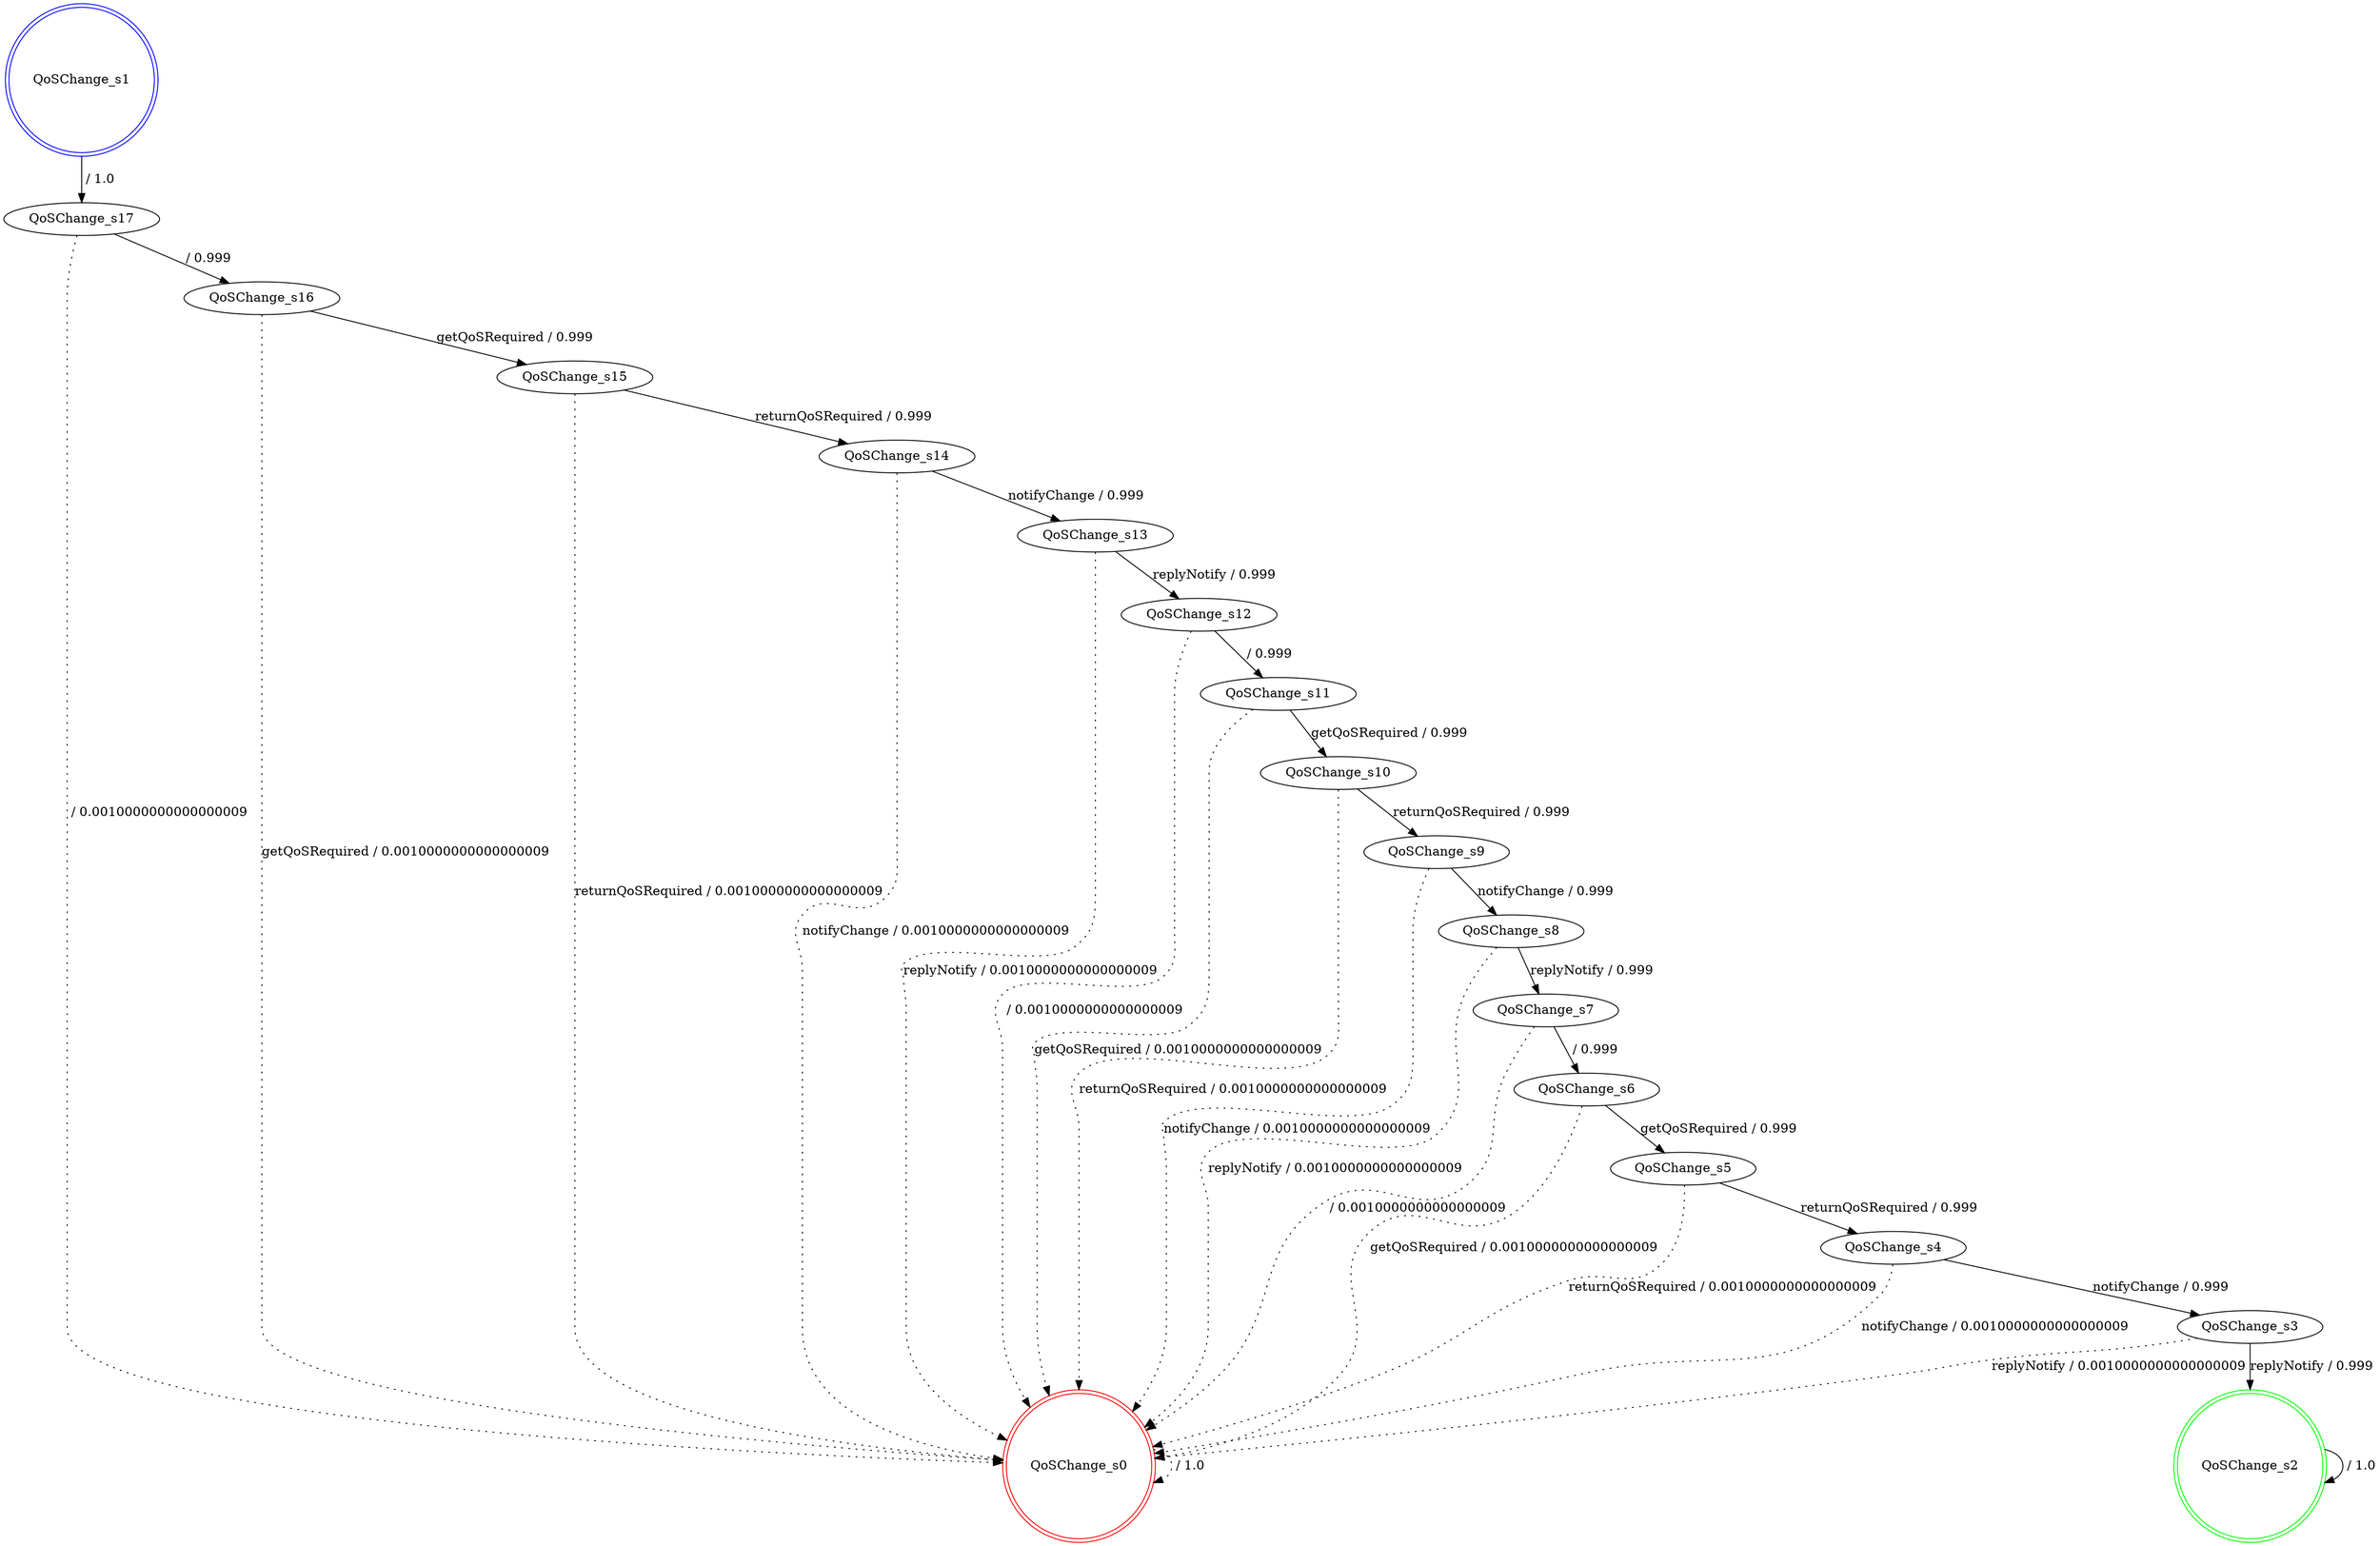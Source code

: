 digraph graphname {
QoSChange_s0 [label="QoSChange_s0",color=red,shape=doublecircle ];
QoSChange_s1 [label="QoSChange_s1",color=blue,shape=doublecircle ];
QoSChange_s2 [label="QoSChange_s2",color=green,shape=doublecircle ];
QoSChange_s3 [label="QoSChange_s3" ];
QoSChange_s4 [label="QoSChange_s4" ];
QoSChange_s5 [label="QoSChange_s5" ];
QoSChange_s6 [label="QoSChange_s6" ];
QoSChange_s7 [label="QoSChange_s7" ];
QoSChange_s8 [label="QoSChange_s8" ];
QoSChange_s9 [label="QoSChange_s9" ];
QoSChange_s10 [label="QoSChange_s10" ];
QoSChange_s11 [label="QoSChange_s11" ];
QoSChange_s12 [label="QoSChange_s12" ];
QoSChange_s13 [label="QoSChange_s13" ];
QoSChange_s14 [label="QoSChange_s14" ];
QoSChange_s15 [label="QoSChange_s15" ];
QoSChange_s16 [label="QoSChange_s16" ];
QoSChange_s17 [label="QoSChange_s17" ];
QoSChange_s0 -> QoSChange_s0 [label=" / 1.0", style=dotted];
QoSChange_s1 -> QoSChange_s17 [label=" / 1.0"];
QoSChange_s2 -> QoSChange_s2 [label=" / 1.0"];
QoSChange_s3 -> QoSChange_s2 [label="replyNotify / 0.999"];
QoSChange_s3 -> QoSChange_s0 [label="replyNotify / 0.0010000000000000009", style=dotted];
QoSChange_s4 -> QoSChange_s3 [label="notifyChange / 0.999"];
QoSChange_s4 -> QoSChange_s0 [label="notifyChange / 0.0010000000000000009", style=dotted];
QoSChange_s5 -> QoSChange_s4 [label="returnQoSRequired / 0.999"];
QoSChange_s5 -> QoSChange_s0 [label="returnQoSRequired / 0.0010000000000000009", style=dotted];
QoSChange_s6 -> QoSChange_s5 [label="getQoSRequired / 0.999"];
QoSChange_s6 -> QoSChange_s0 [label="getQoSRequired / 0.0010000000000000009", style=dotted];
QoSChange_s7 -> QoSChange_s6 [label=" / 0.999"];
QoSChange_s7 -> QoSChange_s0 [label=" / 0.0010000000000000009", style=dotted];
QoSChange_s8 -> QoSChange_s7 [label="replyNotify / 0.999"];
QoSChange_s8 -> QoSChange_s0 [label="replyNotify / 0.0010000000000000009", style=dotted];
QoSChange_s9 -> QoSChange_s8 [label="notifyChange / 0.999"];
QoSChange_s9 -> QoSChange_s0 [label="notifyChange / 0.0010000000000000009", style=dotted];
QoSChange_s10 -> QoSChange_s9 [label="returnQoSRequired / 0.999"];
QoSChange_s10 -> QoSChange_s0 [label="returnQoSRequired / 0.0010000000000000009", style=dotted];
QoSChange_s11 -> QoSChange_s10 [label="getQoSRequired / 0.999"];
QoSChange_s11 -> QoSChange_s0 [label="getQoSRequired / 0.0010000000000000009", style=dotted];
QoSChange_s12 -> QoSChange_s11 [label=" / 0.999"];
QoSChange_s12 -> QoSChange_s0 [label=" / 0.0010000000000000009", style=dotted];
QoSChange_s13 -> QoSChange_s12 [label="replyNotify / 0.999"];
QoSChange_s13 -> QoSChange_s0 [label="replyNotify / 0.0010000000000000009", style=dotted];
QoSChange_s14 -> QoSChange_s13 [label="notifyChange / 0.999"];
QoSChange_s14 -> QoSChange_s0 [label="notifyChange / 0.0010000000000000009", style=dotted];
QoSChange_s15 -> QoSChange_s14 [label="returnQoSRequired / 0.999"];
QoSChange_s15 -> QoSChange_s0 [label="returnQoSRequired / 0.0010000000000000009", style=dotted];
QoSChange_s16 -> QoSChange_s15 [label="getQoSRequired / 0.999"];
QoSChange_s16 -> QoSChange_s0 [label="getQoSRequired / 0.0010000000000000009", style=dotted];
QoSChange_s17 -> QoSChange_s16 [label=" / 0.999"];
QoSChange_s17 -> QoSChange_s0 [label=" / 0.0010000000000000009", style=dotted];
}